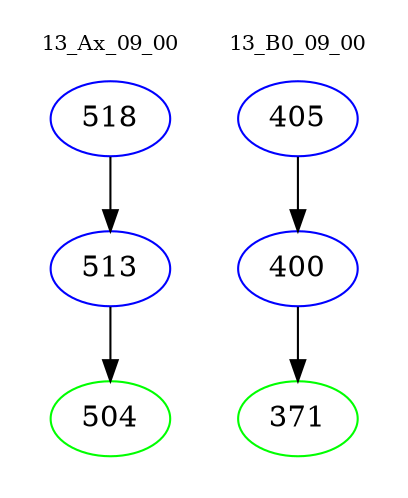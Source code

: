 digraph{
subgraph cluster_0 {
color = white
label = "13_Ax_09_00";
fontsize=10;
T0_518 [label="518", color="blue"]
T0_518 -> T0_513 [color="black"]
T0_513 [label="513", color="blue"]
T0_513 -> T0_504 [color="black"]
T0_504 [label="504", color="green"]
}
subgraph cluster_1 {
color = white
label = "13_B0_09_00";
fontsize=10;
T1_405 [label="405", color="blue"]
T1_405 -> T1_400 [color="black"]
T1_400 [label="400", color="blue"]
T1_400 -> T1_371 [color="black"]
T1_371 [label="371", color="green"]
}
}
